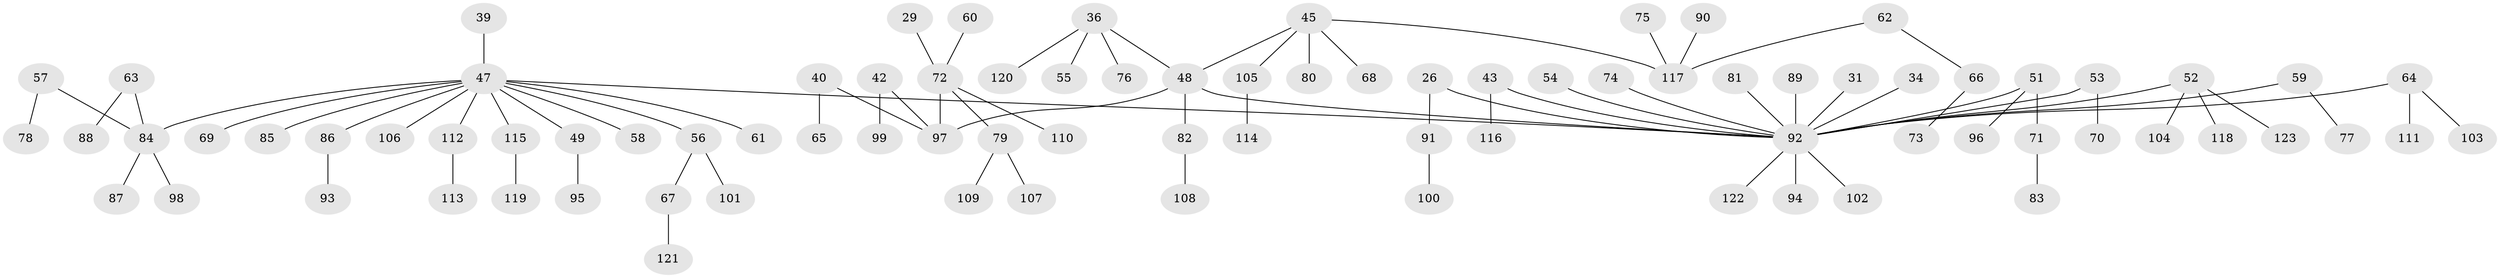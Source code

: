 // original degree distribution, {4: 0.08943089430894309, 5: 0.016260162601626018, 7: 0.008130081300813009, 1: 0.4959349593495935, 2: 0.2032520325203252, 6: 0.008130081300813009, 3: 0.17886178861788618}
// Generated by graph-tools (version 1.1) at 2025/57/03/04/25 21:57:00]
// undirected, 86 vertices, 85 edges
graph export_dot {
graph [start="1"]
  node [color=gray90,style=filled];
  26;
  29;
  31;
  34;
  36;
  39;
  40;
  42;
  43 [super="+35"];
  45 [super="+22"];
  47 [super="+28+41+37"];
  48 [super="+15+12"];
  49;
  51;
  52 [super="+46"];
  53;
  54;
  55;
  56;
  57;
  58;
  59 [super="+18+27"];
  60;
  61;
  62;
  63;
  64;
  65;
  66;
  67;
  68;
  69;
  70;
  71;
  72 [super="+23"];
  73;
  74;
  75;
  76;
  77;
  78;
  79;
  80;
  81;
  82;
  83;
  84 [super="+33"];
  85;
  86;
  87;
  88;
  89;
  90;
  91;
  92 [super="+13+32+38+50"];
  93;
  94;
  95;
  96;
  97 [super="+19"];
  98;
  99;
  100;
  101;
  102;
  103;
  104;
  105;
  106;
  107;
  108;
  109;
  110;
  111;
  112;
  113;
  114;
  115;
  116;
  117 [super="+44"];
  118;
  119;
  120;
  121;
  122;
  123;
  26 -- 91;
  26 -- 92;
  29 -- 72;
  31 -- 92;
  34 -- 92;
  36 -- 55;
  36 -- 76;
  36 -- 120;
  36 -- 48;
  39 -- 47;
  40 -- 65;
  40 -- 97;
  42 -- 99;
  42 -- 97;
  43 -- 116;
  43 -- 92;
  45 -- 80;
  45 -- 48;
  45 -- 68;
  45 -- 105;
  45 -- 117;
  47 -- 56;
  47 -- 86;
  47 -- 106;
  47 -- 112;
  47 -- 49;
  47 -- 115;
  47 -- 85;
  47 -- 58;
  47 -- 92;
  47 -- 61;
  47 -- 84;
  47 -- 69;
  48 -- 82;
  48 -- 97;
  48 -- 92;
  49 -- 95;
  51 -- 71;
  51 -- 96;
  51 -- 92;
  52 -- 104;
  52 -- 123;
  52 -- 118;
  52 -- 92;
  53 -- 70;
  53 -- 92;
  54 -- 92;
  56 -- 67;
  56 -- 101;
  57 -- 78;
  57 -- 84;
  59 -- 77;
  59 -- 92;
  60 -- 72;
  62 -- 66;
  62 -- 117;
  63 -- 88;
  63 -- 84;
  64 -- 103;
  64 -- 111;
  64 -- 92;
  66 -- 73;
  67 -- 121;
  71 -- 83;
  72 -- 79;
  72 -- 110;
  72 -- 97;
  74 -- 92;
  75 -- 117;
  79 -- 107;
  79 -- 109;
  81 -- 92;
  82 -- 108;
  84 -- 87;
  84 -- 98;
  86 -- 93;
  89 -- 92;
  90 -- 117;
  91 -- 100;
  92 -- 94;
  92 -- 102;
  92 -- 122;
  105 -- 114;
  112 -- 113;
  115 -- 119;
}
